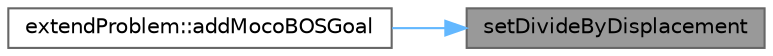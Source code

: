 digraph "setDivideByDisplacement"
{
 // LATEX_PDF_SIZE
  bgcolor="transparent";
  edge [fontname=Helvetica,fontsize=10,labelfontname=Helvetica,labelfontsize=10];
  node [fontname=Helvetica,fontsize=10,shape=box,height=0.2,width=0.4];
  rankdir="RL";
  Node1 [id="Node000001",label="setDivideByDisplacement",height=0.2,width=0.4,color="gray40", fillcolor="grey60", style="filled", fontcolor="black",tooltip=" "];
  Node1 -> Node2 [id="edge1_Node000001_Node000002",dir="back",color="steelblue1",style="solid",tooltip=" "];
  Node2 [id="Node000002",label="extendProblem::addMocoBOSGoal",height=0.2,width=0.4,color="grey40", fillcolor="white", style="filled",URL="$classextend_problem.html#a855b45c2a03c3470b08d8cf0a7ce5397",tooltip=" "];
}
